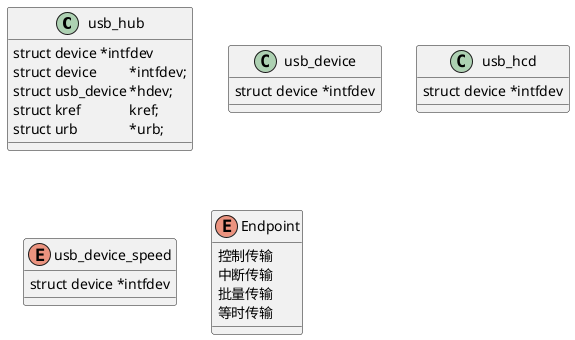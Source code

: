 @startuml


class usb_hub {
    struct device *intfdev
    struct device		*intfdev;
	struct usb_device	*hdev;
	struct kref		kref;
	struct urb		*urb;
}

class usb_device {
    struct device *intfdev

}
class usb_hcd {
     struct device *intfdev

 }
enum usb_device_speed {
     struct device *intfdev

 }
 enum Endpoint {
    控制传输
    中断传输
    批量传输
    等时传输
  }



@enduml